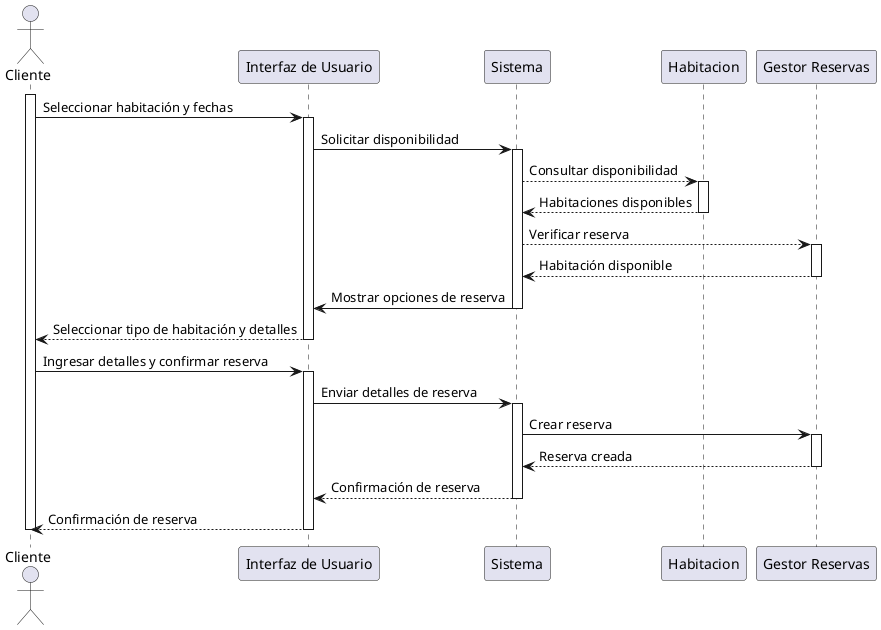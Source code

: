 @startuml namespace
actor Cliente
participant "Interfaz de Usuario" as IU
participant "Sistema" as Sistema
participant Habitacion
participant "Gestor Reservas" as Gestor

activate Cliente
Cliente -> IU: Seleccionar habitación y fechas
activate IU
IU -> Sistema: Solicitar disponibilidad
activate Sistema
Sistema --> Habitacion: Consultar disponibilidad
activate Habitacion
Sistema <-- Habitacion: Habitaciones disponibles
deactivate Habitacion
Sistema --> Gestor: Verificar reserva
activate Gestor
Sistema <-- Gestor: Habitación disponible
deactivate Gestor
Sistema -> IU: Mostrar opciones de reserva
deactivate Sistema
IU --> Cliente: Seleccionar tipo de habitación y detalles
deactivate IU
Cliente -> IU: Ingresar detalles y confirmar reserva
activate IU
IU -> Sistema: Enviar detalles de reserva
activate Sistema
Sistema -> Gestor: Crear reserva
activate Gestor
Sistema <-- Gestor: Reserva creada
deactivate Gestor
Sistema --> IU: Confirmación de reserva
deactivate Sistema
IU --> Cliente: Confirmación de reserva
deactivate IU
deactivate Cliente
@enduml
